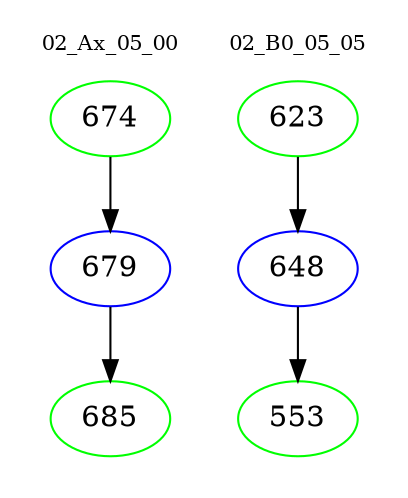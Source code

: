 digraph{
subgraph cluster_0 {
color = white
label = "02_Ax_05_00";
fontsize=10;
T0_674 [label="674", color="green"]
T0_674 -> T0_679 [color="black"]
T0_679 [label="679", color="blue"]
T0_679 -> T0_685 [color="black"]
T0_685 [label="685", color="green"]
}
subgraph cluster_1 {
color = white
label = "02_B0_05_05";
fontsize=10;
T1_623 [label="623", color="green"]
T1_623 -> T1_648 [color="black"]
T1_648 [label="648", color="blue"]
T1_648 -> T1_553 [color="black"]
T1_553 [label="553", color="green"]
}
}
